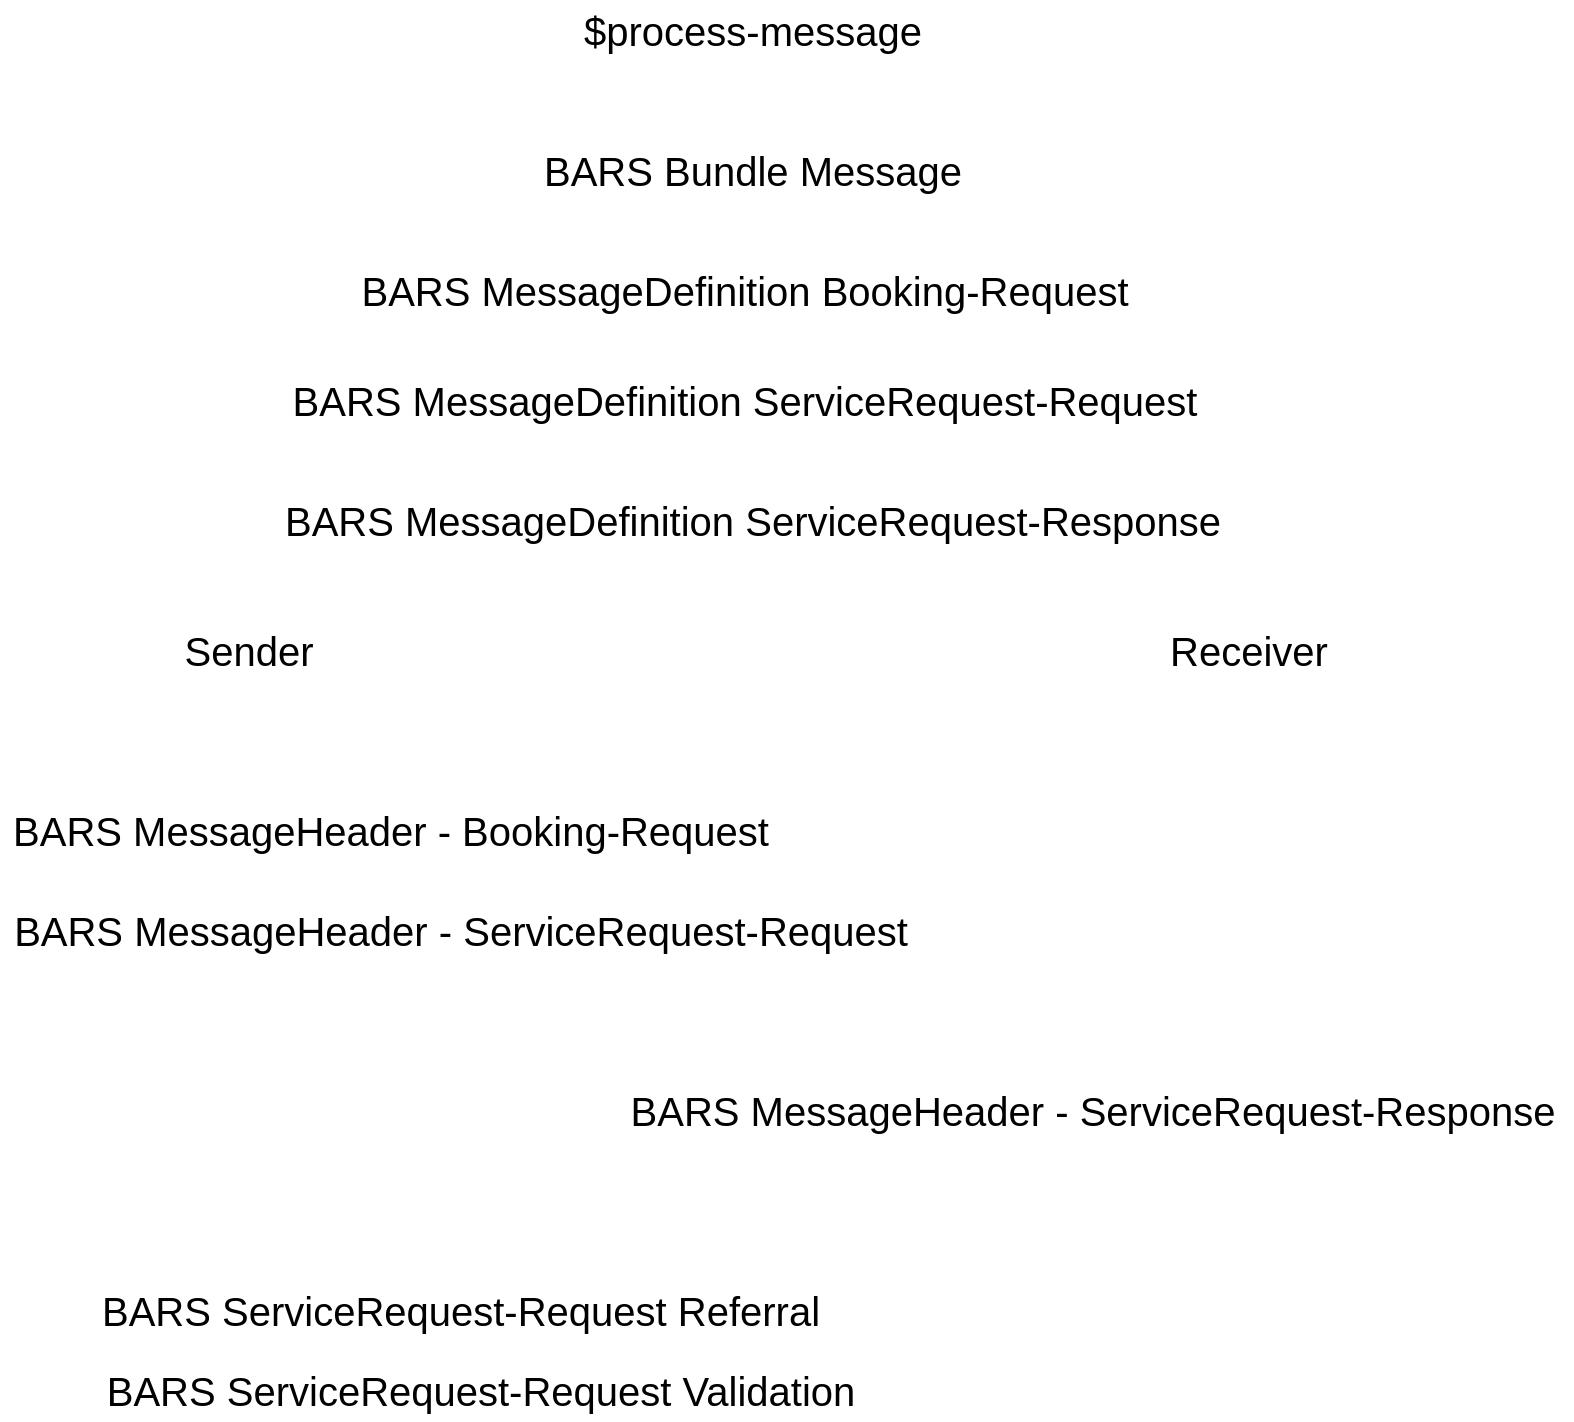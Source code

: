 <mxfile version="15.9.4" type="github">
  <diagram id="79-s5XHoGDIOHGQPfeBm" name="Page-1">
    <mxGraphModel dx="1422" dy="752" grid="1" gridSize="10" guides="1" tooltips="1" connect="1" arrows="1" fold="1" page="1" pageScale="1" pageWidth="827" pageHeight="1169" math="0" shadow="0">
      <root>
        <mxCell id="0" />
        <mxCell id="1" parent="0" />
        <mxCell id="lj4PL6lqvF0ZKJ8xrtYB-1" value="Sender" style="text;html=1;resizable=0;autosize=1;align=center;verticalAlign=middle;points=[];fillColor=none;strokeColor=none;rounded=0;fontSize=20;" vertex="1" parent="1">
          <mxGeometry x="107.5" y="320" width="80" height="30" as="geometry" />
        </mxCell>
        <mxCell id="lj4PL6lqvF0ZKJ8xrtYB-2" value="Receiver" style="text;html=1;resizable=0;autosize=1;align=center;verticalAlign=middle;points=[];fillColor=none;strokeColor=none;rounded=0;fontSize=20;" vertex="1" parent="1">
          <mxGeometry x="602.5" y="320" width="90" height="30" as="geometry" />
        </mxCell>
        <mxCell id="lj4PL6lqvF0ZKJ8xrtYB-3" value="$process-message" style="text;html=1;resizable=0;autosize=1;align=center;verticalAlign=middle;points=[];fillColor=none;strokeColor=none;rounded=0;fontSize=20;" vertex="1" parent="1">
          <mxGeometry x="310" y="10" width="180" height="30" as="geometry" />
        </mxCell>
        <mxCell id="lj4PL6lqvF0ZKJ8xrtYB-4" value="BARS Bundle Message" style="text;html=1;resizable=0;autosize=1;align=center;verticalAlign=middle;points=[];fillColor=none;strokeColor=none;rounded=0;fontSize=20;" vertex="1" parent="1">
          <mxGeometry x="290" y="80" width="220" height="30" as="geometry" />
        </mxCell>
        <mxCell id="lj4PL6lqvF0ZKJ8xrtYB-5" value="BARS MessageDefinition Booking-Request" style="text;html=1;resizable=0;autosize=1;align=center;verticalAlign=middle;points=[];fillColor=none;strokeColor=none;rounded=0;fontSize=20;" vertex="1" parent="1">
          <mxGeometry x="196" y="140" width="400" height="30" as="geometry" />
        </mxCell>
        <mxCell id="lj4PL6lqvF0ZKJ8xrtYB-6" value="BARS MessageDefinition ServiceRequest-Request" style="text;html=1;resizable=0;autosize=1;align=center;verticalAlign=middle;points=[];fillColor=none;strokeColor=none;rounded=0;fontSize=20;" vertex="1" parent="1">
          <mxGeometry x="161" y="195" width="470" height="30" as="geometry" />
        </mxCell>
        <mxCell id="lj4PL6lqvF0ZKJ8xrtYB-7" value="BARS MessageDefinition ServiceRequest-Response" style="text;html=1;resizable=0;autosize=1;align=center;verticalAlign=middle;points=[];fillColor=none;strokeColor=none;rounded=0;fontSize=20;" vertex="1" parent="1">
          <mxGeometry x="160" y="255" width="480" height="30" as="geometry" />
        </mxCell>
        <mxCell id="lj4PL6lqvF0ZKJ8xrtYB-8" value="BARS MessageHeader - Booking-Request" style="text;html=1;resizable=0;autosize=1;align=center;verticalAlign=middle;points=[];fillColor=none;strokeColor=none;rounded=0;fontSize=20;" vertex="1" parent="1">
          <mxGeometry x="24" y="410" width="390" height="30" as="geometry" />
        </mxCell>
        <mxCell id="lj4PL6lqvF0ZKJ8xrtYB-9" value="BARS MessageHeader - ServiceRequest-Request" style="text;html=1;resizable=0;autosize=1;align=center;verticalAlign=middle;points=[];fillColor=none;strokeColor=none;rounded=0;fontSize=20;" vertex="1" parent="1">
          <mxGeometry x="24" y="460" width="460" height="30" as="geometry" />
        </mxCell>
        <mxCell id="lj4PL6lqvF0ZKJ8xrtYB-10" value="BARS MessageHeader - ServiceRequest-Response" style="text;html=1;resizable=0;autosize=1;align=center;verticalAlign=middle;points=[];fillColor=none;strokeColor=none;rounded=0;fontSize=20;" vertex="1" parent="1">
          <mxGeometry x="330" y="550" width="480" height="30" as="geometry" />
        </mxCell>
        <mxCell id="lj4PL6lqvF0ZKJ8xrtYB-11" value="BARS ServiceRequest-Request Referral" style="text;html=1;resizable=0;autosize=1;align=center;verticalAlign=middle;points=[];fillColor=none;strokeColor=none;rounded=0;fontSize=20;" vertex="1" parent="1">
          <mxGeometry x="69" y="650" width="370" height="30" as="geometry" />
        </mxCell>
        <mxCell id="lj4PL6lqvF0ZKJ8xrtYB-12" value="BARS ServiceRequest-Request Validation" style="text;html=1;resizable=0;autosize=1;align=center;verticalAlign=middle;points=[];fillColor=none;strokeColor=none;rounded=0;fontSize=20;" vertex="1" parent="1">
          <mxGeometry x="69" y="690" width="390" height="30" as="geometry" />
        </mxCell>
      </root>
    </mxGraphModel>
  </diagram>
</mxfile>
